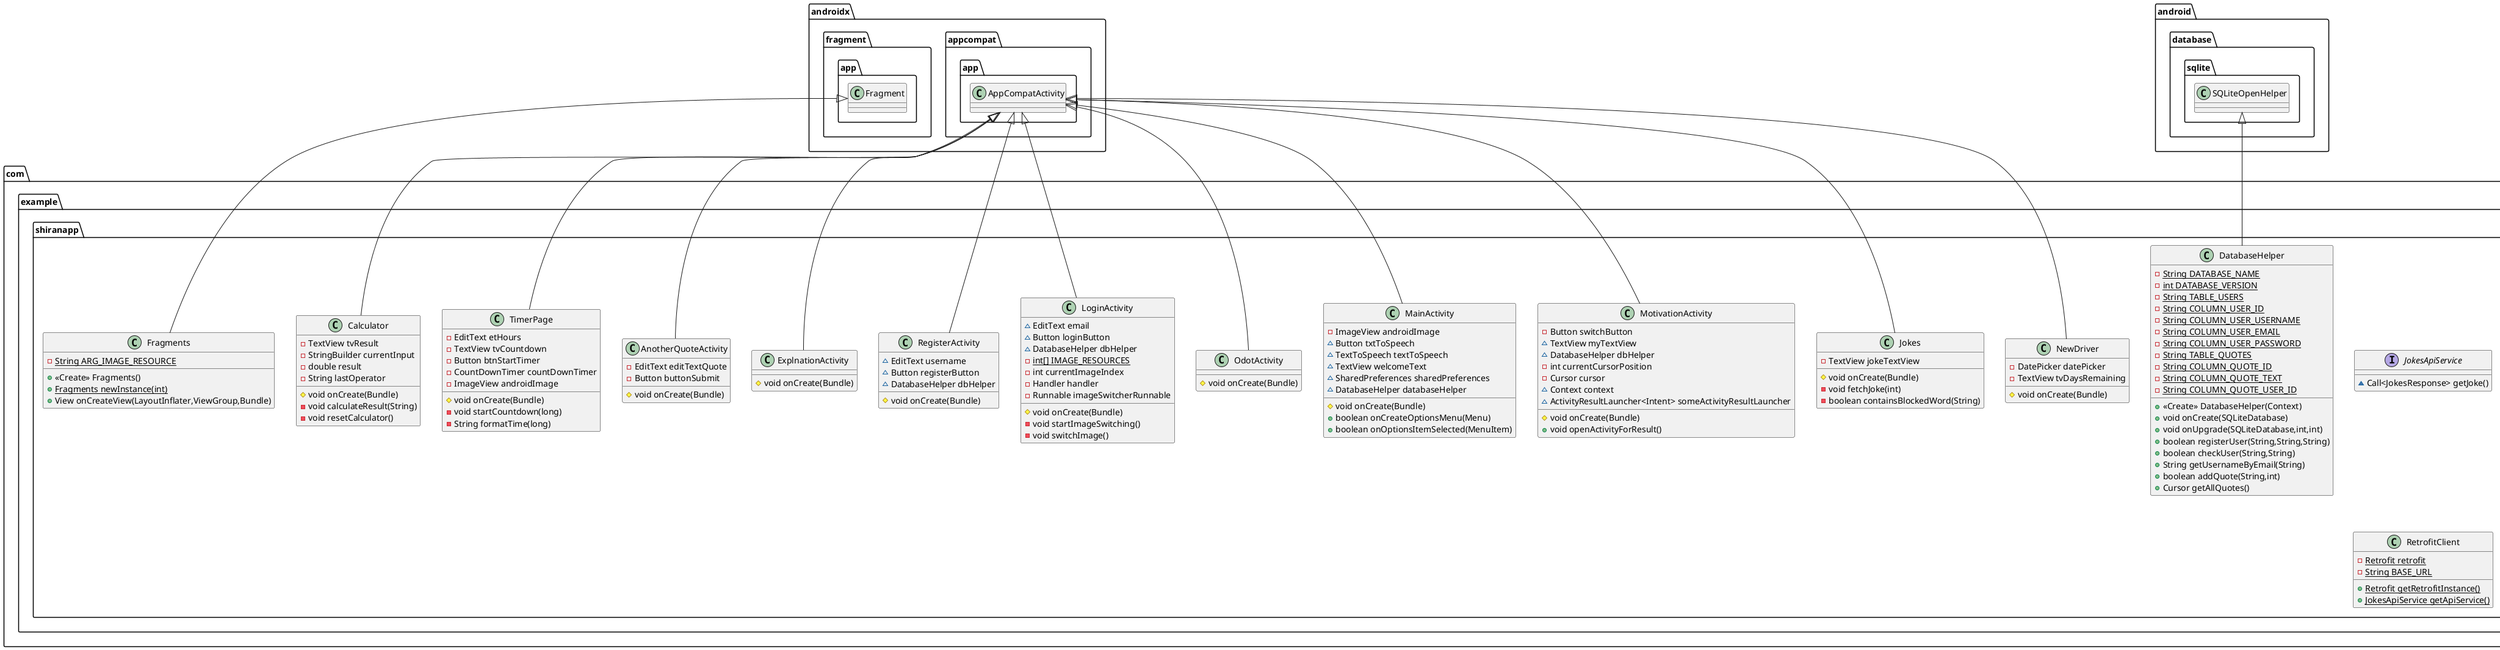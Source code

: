 @startuml
class com.example.shiranapp.MotivationActivity {
- Button switchButton
~ TextView myTextView
~ DatabaseHelper dbHelper
- int currentCursorPosition
- Cursor cursor
~ Context context
~ ActivityResultLauncher<Intent> someActivityResultLauncher
# void onCreate(Bundle)
+ void openActivityForResult()
}


class com.example.shiranapp.MainActivity {
- ImageView androidImage
~ Button txtToSpeech
~ TextToSpeech textToSpeech
~ TextView welcomeText
~ SharedPreferences sharedPreferences
~ DatabaseHelper databaseHelper
# void onCreate(Bundle)
+ boolean onCreateOptionsMenu(Menu)
+ boolean onOptionsItemSelected(MenuItem)
}


interface com.example.shiranapp.JokesApiService {
~ Call<JokesResponse> getJoke()
}

class com.example.shiranapp.OdotActivity {
# void onCreate(Bundle)
}

class com.example.shiranapp.LoginActivity {
~ EditText email
~ Button loginButton
~ DatabaseHelper dbHelper
- {static} int[] IMAGE_RESOURCES
- int currentImageIndex
- Handler handler
- Runnable imageSwitcherRunnable
# void onCreate(Bundle)
- void startImageSwitching()
- void switchImage()
}


class com.example.shiranapp.JokesResponse {
- String type
- String joke
- String setup
- String delivery
+ String getJoke()
}


class com.example.shiranapp.RegisterActivity {
~ EditText username
~ Button registerButton
~ DatabaseHelper dbHelper
# void onCreate(Bundle)
}


class com.example.shiranapp.RetrofitClient {
- {static} Retrofit retrofit
- {static} String BASE_URL
+ {static} Retrofit getRetrofitInstance()
+ {static} JokesApiService getApiService()
}


class com.example.shiranapp.ExplnationActivity {
# void onCreate(Bundle)
}

class com.example.shiranapp.AnotherQuoteActivity {
- EditText editTextQuote
- Button buttonSubmit
# void onCreate(Bundle)
}


class com.example.shiranapp.TimerPage {
- EditText etHours
- TextView tvCountdown
- Button btnStartTimer
- CountDownTimer countDownTimer
- ImageView androidImage
# void onCreate(Bundle)
- void startCountdown(long)
- String formatTime(long)
}


class com.example.shiranapp.Calculator {
- TextView tvResult
- StringBuilder currentInput
- double result
- String lastOperator
# void onCreate(Bundle)
- void calculateResult(String)
- void resetCalculator()
}


class com.example.shiranapp.Fragments {
- {static} String ARG_IMAGE_RESOURCE
+ <<Create>> Fragments()
+ {static} Fragments newInstance(int)
+ View onCreateView(LayoutInflater,ViewGroup,Bundle)
}


class com.example.shiranapp.NewDriver {
- DatePicker datePicker
- TextView tvDaysRemaining
# void onCreate(Bundle)
}


class com.example.shiranapp.DatabaseHelper {
- {static} String DATABASE_NAME
- {static} int DATABASE_VERSION
- {static} String TABLE_USERS
- {static} String COLUMN_USER_ID
- {static} String COLUMN_USER_USERNAME
- {static} String COLUMN_USER_EMAIL
- {static} String COLUMN_USER_PASSWORD
- {static} String TABLE_QUOTES
- {static} String COLUMN_QUOTE_ID
- {static} String COLUMN_QUOTE_TEXT
- {static} String COLUMN_QUOTE_USER_ID
+ <<Create>> DatabaseHelper(Context)
+ void onCreate(SQLiteDatabase)
+ void onUpgrade(SQLiteDatabase,int,int)
+ boolean registerUser(String,String,String)
+ boolean checkUser(String,String)
+ String getUsernameByEmail(String)
+ boolean addQuote(String,int)
+ Cursor getAllQuotes()
}


class com.example.shiranapp.Jokes {
- TextView jokeTextView
# void onCreate(Bundle)
- void fetchJoke(int)
- boolean containsBlockedWord(String)
}




androidx.appcompat.app.AppCompatActivity <|-- com.example.shiranapp.MotivationActivity
androidx.appcompat.app.AppCompatActivity <|-- com.example.shiranapp.MainActivity
androidx.appcompat.app.AppCompatActivity <|-- com.example.shiranapp.OdotActivity
androidx.appcompat.app.AppCompatActivity <|-- com.example.shiranapp.LoginActivity
androidx.appcompat.app.AppCompatActivity <|-- com.example.shiranapp.RegisterActivity
androidx.appcompat.app.AppCompatActivity <|-- com.example.shiranapp.ExplnationActivity
androidx.appcompat.app.AppCompatActivity <|-- com.example.shiranapp.AnotherQuoteActivity
androidx.appcompat.app.AppCompatActivity <|-- com.example.shiranapp.TimerPage
androidx.appcompat.app.AppCompatActivity <|-- com.example.shiranapp.Calculator
androidx.fragment.app.Fragment <|-- com.example.shiranapp.Fragments
androidx.appcompat.app.AppCompatActivity <|-- com.example.shiranapp.NewDriver
android.database.sqlite.SQLiteOpenHelper <|-- com.example.shiranapp.DatabaseHelper
androidx.appcompat.app.AppCompatActivity <|-- com.example.shiranapp.Jokes
@enduml